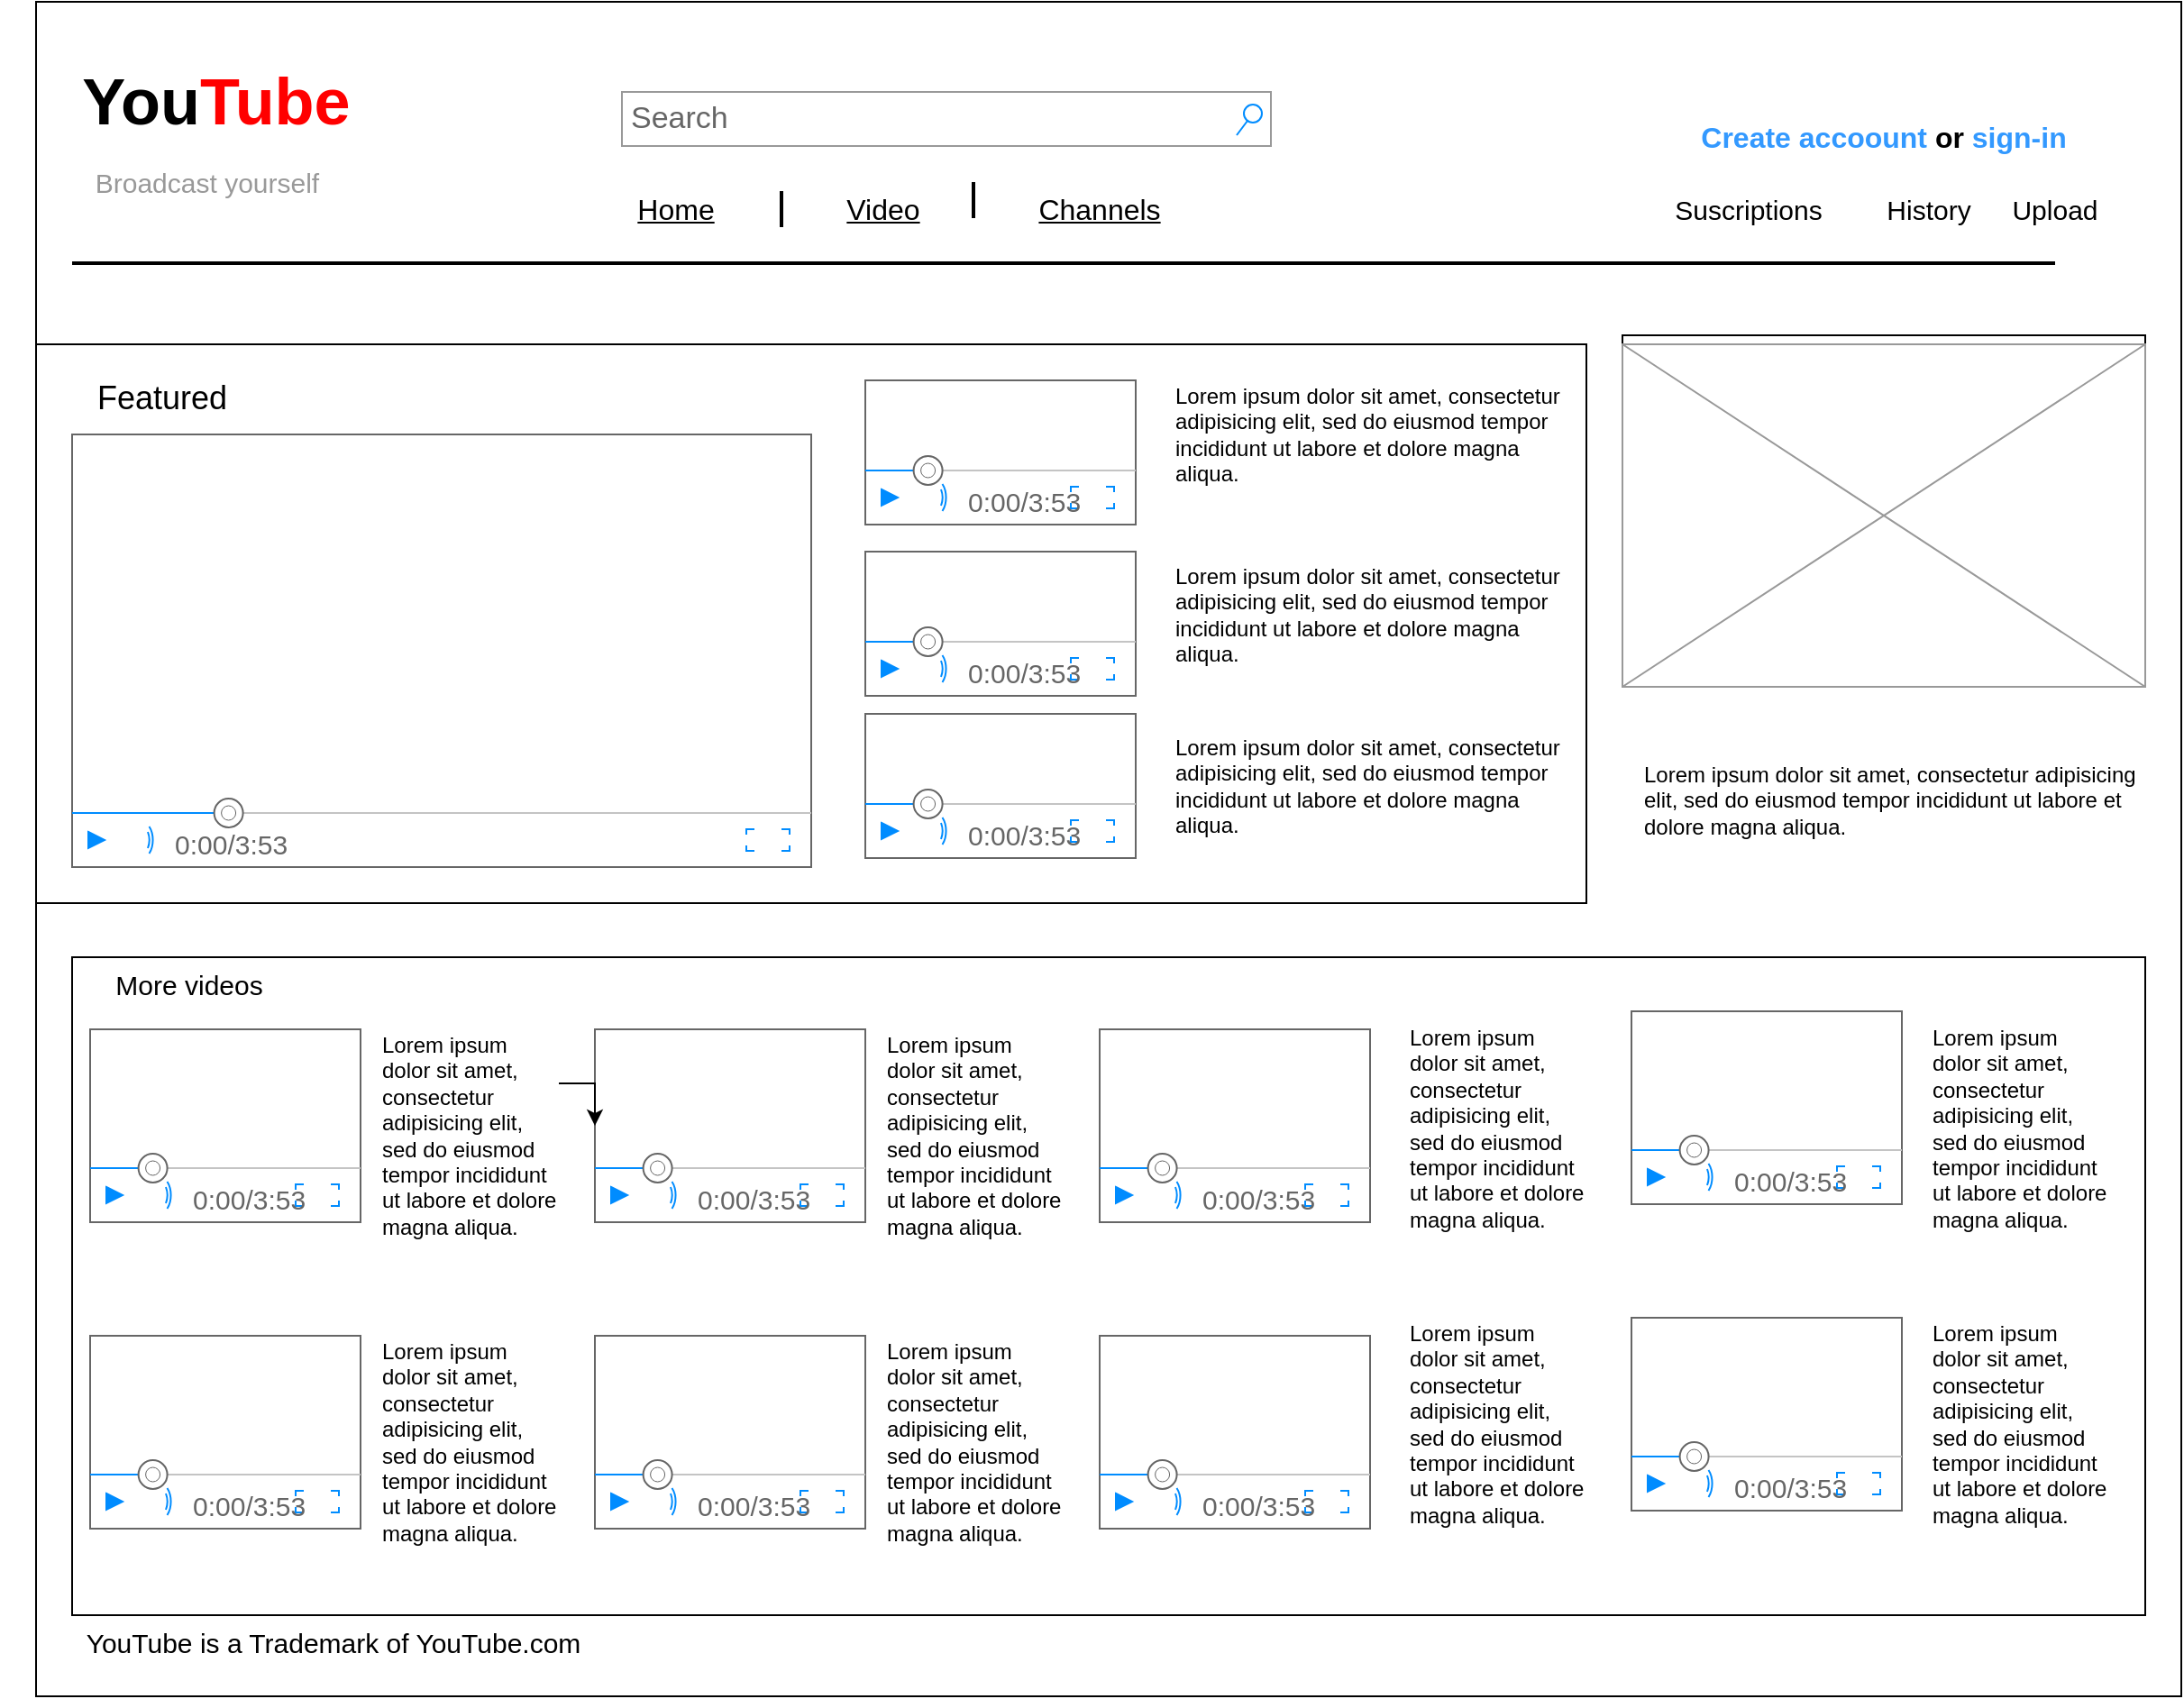 <mxfile version="15.4.0" type="device"><diagram id="N6CZEWwQ1eNixt3ErXie" name="Página-1"><mxGraphModel dx="2742" dy="3698" grid="1" gridSize="10" guides="1" tooltips="1" connect="1" arrows="1" fold="1" page="1" pageScale="1" pageWidth="827" pageHeight="1169" math="0" shadow="0"><root><mxCell id="0"/><mxCell id="1" parent="0"/><mxCell id="7b5SqJge8IcKxSXPHGzB-1" value="" style="rounded=0;whiteSpace=wrap;html=1;" vertex="1" parent="1"><mxGeometry y="-1180" width="1190" height="940" as="geometry"/></mxCell><mxCell id="UM6DE3pQAK2iAKzZ_1v8-1" value="" style="rounded=0;whiteSpace=wrap;html=1;" vertex="1" parent="1"><mxGeometry y="-990" width="860" height="310" as="geometry"/></mxCell><mxCell id="UM6DE3pQAK2iAKzZ_1v8-2" value="" style="rounded=0;whiteSpace=wrap;html=1;" vertex="1" parent="1"><mxGeometry x="880" y="-995" width="290" height="195" as="geometry"/></mxCell><mxCell id="UM6DE3pQAK2iAKzZ_1v8-3" value="" style="rounded=0;whiteSpace=wrap;html=1;" vertex="1" parent="1"><mxGeometry x="20" y="-650" width="1150" height="365" as="geometry"/></mxCell><mxCell id="UM6DE3pQAK2iAKzZ_1v8-4" value="&lt;h1&gt;&lt;font style=&quot;font-size: 36px&quot;&gt;You&lt;font color=&quot;#ff0000&quot;&gt;Tube&lt;/font&gt;&lt;/font&gt;&lt;/h1&gt;" style="text;html=1;strokeColor=none;fillColor=none;align=center;verticalAlign=middle;whiteSpace=wrap;rounded=0;" vertex="1" parent="1"><mxGeometry x="-20" y="-1170" width="240" height="90" as="geometry"/></mxCell><mxCell id="UM6DE3pQAK2iAKzZ_1v8-5" value="" style="verticalLabelPosition=bottom;shadow=0;dashed=0;align=center;html=1;verticalAlign=top;strokeWidth=1;shape=mxgraph.mockup.containers.videoPlayer;strokeColor=#666666;strokeColor2=#008cff;strokeColor3=#c4c4c4;textColor=#666666;fillColor2=#008cff;barHeight=30;barPos=20;" vertex="1" parent="1"><mxGeometry x="20" y="-940" width="410" height="240" as="geometry"/></mxCell><mxCell id="UM6DE3pQAK2iAKzZ_1v8-7" value="" style="line;strokeWidth=2;html=1;" vertex="1" parent="1"><mxGeometry x="20" y="-1040" width="1100" height="10" as="geometry"/></mxCell><mxCell id="UM6DE3pQAK2iAKzZ_1v8-8" value="Search" style="strokeWidth=1;shadow=0;dashed=0;align=center;html=1;shape=mxgraph.mockup.forms.searchBox;strokeColor=#999999;mainText=;strokeColor2=#008cff;fontColor=#666666;fontSize=17;align=left;spacingLeft=3;" vertex="1" parent="1"><mxGeometry x="325" y="-1130" width="360" height="30" as="geometry"/></mxCell><mxCell id="UM6DE3pQAK2iAKzZ_1v8-9" value="&lt;font style=&quot;font-size: 16px&quot;&gt;&lt;u&gt;Home&lt;/u&gt;&lt;/font&gt;" style="text;html=1;strokeColor=none;fillColor=none;align=center;verticalAlign=middle;whiteSpace=wrap;rounded=0;" vertex="1" parent="1"><mxGeometry x="325" y="-1080" width="60" height="30" as="geometry"/></mxCell><mxCell id="UM6DE3pQAK2iAKzZ_1v8-10" value="&lt;font style=&quot;font-size: 16px&quot;&gt;&lt;u&gt;Video&lt;/u&gt;&lt;/font&gt;" style="text;html=1;strokeColor=none;fillColor=none;align=center;verticalAlign=middle;whiteSpace=wrap;rounded=0;" vertex="1" parent="1"><mxGeometry x="440" y="-1080" width="60" height="30" as="geometry"/></mxCell><mxCell id="UM6DE3pQAK2iAKzZ_1v8-11" value="&lt;font size=&quot;1&quot;&gt;&lt;u style=&quot;font-size: 16px&quot;&gt;Channels&lt;/u&gt;&lt;/font&gt;" style="text;html=1;strokeColor=none;fillColor=none;align=center;verticalAlign=middle;whiteSpace=wrap;rounded=0;" vertex="1" parent="1"><mxGeometry x="560" y="-1080" width="60" height="30" as="geometry"/></mxCell><mxCell id="UM6DE3pQAK2iAKzZ_1v8-12" value="&lt;font style=&quot;font-size: 15px&quot;&gt;Broadcast yourself&lt;/font&gt;" style="text;html=1;strokeColor=none;fillColor=none;align=center;verticalAlign=middle;whiteSpace=wrap;rounded=0;fontColor=#999999;" vertex="1" parent="1"><mxGeometry x="20" y="-1100" width="150" height="40" as="geometry"/></mxCell><mxCell id="UM6DE3pQAK2iAKzZ_1v8-13" value="&lt;font style=&quot;font-size: 15px;&quot;&gt;Suscriptions&lt;/font&gt;" style="text;html=1;strokeColor=none;fillColor=none;align=center;verticalAlign=middle;whiteSpace=wrap;rounded=0;fontColor=#000000;fontSize=15;" vertex="1" parent="1"><mxGeometry x="910" y="-1080" width="80" height="30" as="geometry"/></mxCell><mxCell id="UM6DE3pQAK2iAKzZ_1v8-15" value="History" style="text;html=1;strokeColor=none;fillColor=none;align=center;verticalAlign=middle;whiteSpace=wrap;rounded=0;fontSize=15;fontColor=#000000;" vertex="1" parent="1"><mxGeometry x="1020" y="-1080" width="60" height="30" as="geometry"/></mxCell><mxCell id="UM6DE3pQAK2iAKzZ_1v8-16" value="Upload" style="text;html=1;strokeColor=none;fillColor=none;align=center;verticalAlign=middle;whiteSpace=wrap;rounded=0;fontSize=15;fontColor=#000000;" vertex="1" parent="1"><mxGeometry x="1090" y="-1080" width="60" height="30" as="geometry"/></mxCell><mxCell id="UM6DE3pQAK2iAKzZ_1v8-17" value="&lt;b style=&quot;font-size: 16px&quot;&gt;&lt;font color=&quot;#3399ff&quot; style=&quot;font-size: 16px&quot;&gt;Create accoount &lt;/font&gt;or &lt;font color=&quot;#3399ff&quot; style=&quot;font-size: 16px&quot;&gt;sign-in&lt;/font&gt;&lt;/b&gt;" style="text;html=1;strokeColor=none;fillColor=none;align=center;verticalAlign=middle;whiteSpace=wrap;rounded=0;fontSize=15;fontColor=#000000;" vertex="1" parent="1"><mxGeometry x="920" y="-1120" width="210" height="30" as="geometry"/></mxCell><mxCell id="UM6DE3pQAK2iAKzZ_1v8-18" value="" style="verticalLabelPosition=bottom;shadow=0;dashed=0;align=center;html=1;verticalAlign=top;strokeWidth=1;shape=mxgraph.mockup.containers.videoPlayer;strokeColor=#666666;strokeColor2=#008cff;strokeColor3=#c4c4c4;textColor=#666666;fillColor2=#008cff;barHeight=30;barPos=20;fontSize=15;fontColor=#000000;" vertex="1" parent="1"><mxGeometry x="460" y="-970" width="120" height="80" as="geometry"/></mxCell><mxCell id="UM6DE3pQAK2iAKzZ_1v8-19" value="" style="verticalLabelPosition=bottom;shadow=0;dashed=0;align=center;html=1;verticalAlign=top;strokeWidth=1;shape=mxgraph.mockup.containers.videoPlayer;strokeColor=#666666;strokeColor2=#008cff;strokeColor3=#c4c4c4;textColor=#666666;fillColor2=#008cff;barHeight=30;barPos=20;fontSize=15;fontColor=#000000;" vertex="1" parent="1"><mxGeometry x="460" y="-875" width="120" height="80" as="geometry"/></mxCell><mxCell id="UM6DE3pQAK2iAKzZ_1v8-20" value="" style="verticalLabelPosition=bottom;shadow=0;dashed=0;align=center;html=1;verticalAlign=top;strokeWidth=1;shape=mxgraph.mockup.containers.videoPlayer;strokeColor=#666666;strokeColor2=#008cff;strokeColor3=#c4c4c4;textColor=#666666;fillColor2=#008cff;barHeight=30;barPos=20;fontSize=15;fontColor=#000000;" vertex="1" parent="1"><mxGeometry x="460" y="-785" width="120" height="80" as="geometry"/></mxCell><mxCell id="UM6DE3pQAK2iAKzZ_1v8-21" value="Lorem ipsum dolor sit amet, consectetur adipisicing elit, sed do eiusmod tempor incididunt ut labore et dolore magna aliqua." style="text;spacingTop=-5;whiteSpace=wrap;html=1;align=left;fontSize=12;fontFamily=Helvetica;fillColor=none;strokeColor=none;fontColor=#000000;" vertex="1" parent="1"><mxGeometry x="630" y="-970" width="220" height="70" as="geometry"/></mxCell><mxCell id="UM6DE3pQAK2iAKzZ_1v8-22" value="Lorem ipsum dolor sit amet, consectetur adipisicing elit, sed do eiusmod tempor incididunt ut labore et dolore magna aliqua." style="text;spacingTop=-5;whiteSpace=wrap;html=1;align=left;fontSize=12;fontFamily=Helvetica;fillColor=none;strokeColor=none;fontColor=#000000;" vertex="1" parent="1"><mxGeometry x="630" y="-870" width="220" height="70" as="geometry"/></mxCell><mxCell id="UM6DE3pQAK2iAKzZ_1v8-23" value="Lorem ipsum dolor sit amet, consectetur adipisicing elit, sed do eiusmod tempor incididunt ut labore et dolore magna aliqua." style="text;spacingTop=-5;whiteSpace=wrap;html=1;align=left;fontSize=12;fontFamily=Helvetica;fillColor=none;strokeColor=none;fontColor=#000000;" vertex="1" parent="1"><mxGeometry x="630" y="-775" width="220" height="70" as="geometry"/></mxCell><mxCell id="UM6DE3pQAK2iAKzZ_1v8-24" value="Lorem ipsum dolor sit amet, consectetur adipisicing elit, sed do eiusmod tempor incididunt ut labore et dolore magna aliqua." style="text;spacingTop=-5;whiteSpace=wrap;html=1;align=left;fontSize=12;fontFamily=Helvetica;fillColor=none;strokeColor=none;fontColor=#000000;" vertex="1" parent="1"><mxGeometry x="890" y="-760" width="280" height="70" as="geometry"/></mxCell><mxCell id="UM6DE3pQAK2iAKzZ_1v8-25" value="&lt;font style=&quot;font-size: 18px&quot;&gt;Featured&lt;/font&gt;" style="text;html=1;strokeColor=none;fillColor=none;align=center;verticalAlign=middle;whiteSpace=wrap;rounded=0;fontSize=15;fontColor=#000000;" vertex="1" parent="1"><mxGeometry x="40" y="-975" width="60" height="30" as="geometry"/></mxCell><mxCell id="UM6DE3pQAK2iAKzZ_1v8-26" value="More videos" style="text;html=1;strokeColor=none;fillColor=none;align=center;verticalAlign=middle;whiteSpace=wrap;rounded=0;fontSize=15;fontColor=#000000;" vertex="1" parent="1"><mxGeometry x="20" y="-650" width="130" height="30" as="geometry"/></mxCell><mxCell id="UM6DE3pQAK2iAKzZ_1v8-27" value="" style="verticalLabelPosition=bottom;shadow=0;dashed=0;align=center;html=1;verticalAlign=top;strokeWidth=1;shape=mxgraph.mockup.containers.videoPlayer;strokeColor=#666666;strokeColor2=#008cff;strokeColor3=#c4c4c4;textColor=#666666;fillColor2=#008cff;barHeight=30;barPos=20;fontSize=15;fontColor=#000000;" vertex="1" parent="1"><mxGeometry x="30" y="-610" width="130" height="107" as="geometry"/></mxCell><mxCell id="UM6DE3pQAK2iAKzZ_1v8-28" value="" style="verticalLabelPosition=bottom;shadow=0;dashed=0;align=center;html=1;verticalAlign=top;strokeWidth=1;shape=mxgraph.mockup.containers.videoPlayer;strokeColor=#666666;strokeColor2=#008cff;strokeColor3=#c4c4c4;textColor=#666666;fillColor2=#008cff;barHeight=30;barPos=20;fontSize=15;fontColor=#000000;" vertex="1" parent="1"><mxGeometry x="30" y="-440" width="130" height="107" as="geometry"/></mxCell><mxCell id="UM6DE3pQAK2iAKzZ_1v8-29" value="" style="verticalLabelPosition=bottom;shadow=0;dashed=0;align=center;html=1;verticalAlign=top;strokeWidth=1;shape=mxgraph.mockup.containers.videoPlayer;strokeColor=#666666;strokeColor2=#008cff;strokeColor3=#c4c4c4;textColor=#666666;fillColor2=#008cff;barHeight=30;barPos=20;fontSize=15;fontColor=#000000;" vertex="1" parent="1"><mxGeometry x="310" y="-610" width="130" height="107" as="geometry"/></mxCell><mxCell id="UM6DE3pQAK2iAKzZ_1v8-30" value="" style="verticalLabelPosition=bottom;shadow=0;dashed=0;align=center;html=1;verticalAlign=top;strokeWidth=1;shape=mxgraph.mockup.containers.videoPlayer;strokeColor=#666666;strokeColor2=#008cff;strokeColor3=#c4c4c4;textColor=#666666;fillColor2=#008cff;barHeight=30;barPos=20;fontSize=15;fontColor=#000000;" vertex="1" parent="1"><mxGeometry x="590" y="-610" width="130" height="107" as="geometry"/></mxCell><mxCell id="UM6DE3pQAK2iAKzZ_1v8-31" value="" style="verticalLabelPosition=bottom;shadow=0;dashed=0;align=center;html=1;verticalAlign=top;strokeWidth=1;shape=mxgraph.mockup.containers.videoPlayer;strokeColor=#666666;strokeColor2=#008cff;strokeColor3=#c4c4c4;textColor=#666666;fillColor2=#008cff;barHeight=30;barPos=20;fontSize=15;fontColor=#000000;" vertex="1" parent="1"><mxGeometry x="885" y="-620" width="130" height="107" as="geometry"/></mxCell><mxCell id="UM6DE3pQAK2iAKzZ_1v8-32" value="" style="verticalLabelPosition=bottom;shadow=0;dashed=0;align=center;html=1;verticalAlign=top;strokeWidth=1;shape=mxgraph.mockup.containers.videoPlayer;strokeColor=#666666;strokeColor2=#008cff;strokeColor3=#c4c4c4;textColor=#666666;fillColor2=#008cff;barHeight=30;barPos=20;fontSize=15;fontColor=#000000;" vertex="1" parent="1"><mxGeometry x="310" y="-440" width="130" height="107" as="geometry"/></mxCell><mxCell id="UM6DE3pQAK2iAKzZ_1v8-33" value="" style="verticalLabelPosition=bottom;shadow=0;dashed=0;align=center;html=1;verticalAlign=top;strokeWidth=1;shape=mxgraph.mockup.containers.videoPlayer;strokeColor=#666666;strokeColor2=#008cff;strokeColor3=#c4c4c4;textColor=#666666;fillColor2=#008cff;barHeight=30;barPos=20;fontSize=15;fontColor=#000000;" vertex="1" parent="1"><mxGeometry x="590" y="-440" width="130" height="107" as="geometry"/></mxCell><mxCell id="UM6DE3pQAK2iAKzZ_1v8-34" value="" style="verticalLabelPosition=bottom;shadow=0;dashed=0;align=center;html=1;verticalAlign=top;strokeWidth=1;shape=mxgraph.mockup.containers.videoPlayer;strokeColor=#666666;strokeColor2=#008cff;strokeColor3=#c4c4c4;textColor=#666666;fillColor2=#008cff;barHeight=30;barPos=20;fontSize=15;fontColor=#000000;" vertex="1" parent="1"><mxGeometry x="885" y="-450" width="130" height="107" as="geometry"/></mxCell><mxCell id="UM6DE3pQAK2iAKzZ_1v8-37" value="" style="edgeStyle=orthogonalEdgeStyle;rounded=0;orthogonalLoop=1;jettySize=auto;html=1;fontSize=15;fontColor=#000000;" edge="1" parent="1" source="UM6DE3pQAK2iAKzZ_1v8-36" target="UM6DE3pQAK2iAKzZ_1v8-29"><mxGeometry relative="1" as="geometry"/></mxCell><mxCell id="UM6DE3pQAK2iAKzZ_1v8-36" value="Lorem ipsum dolor sit amet, consectetur adipisicing elit, sed do eiusmod tempor incididunt ut labore et dolore magna aliqua." style="text;spacingTop=-5;whiteSpace=wrap;html=1;align=left;fontSize=12;fontFamily=Helvetica;fillColor=none;strokeColor=none;fontColor=#000000;" vertex="1" parent="1"><mxGeometry x="190" y="-610" width="100" height="60" as="geometry"/></mxCell><mxCell id="UM6DE3pQAK2iAKzZ_1v8-38" value="Lorem ipsum dolor sit amet, consectetur adipisicing elit, sed do eiusmod tempor incididunt ut labore et dolore magna aliqua." style="text;spacingTop=-5;whiteSpace=wrap;html=1;align=left;fontSize=12;fontFamily=Helvetica;fillColor=none;strokeColor=none;fontColor=#000000;" vertex="1" parent="1"><mxGeometry x="190" y="-440" width="100" height="60" as="geometry"/></mxCell><mxCell id="UM6DE3pQAK2iAKzZ_1v8-39" value="Lorem ipsum dolor sit amet, consectetur adipisicing elit, sed do eiusmod tempor incididunt ut labore et dolore magna aliqua." style="text;spacingTop=-5;whiteSpace=wrap;html=1;align=left;fontSize=12;fontFamily=Helvetica;fillColor=none;strokeColor=none;fontColor=#000000;" vertex="1" parent="1"><mxGeometry x="470" y="-610" width="100" height="60" as="geometry"/></mxCell><mxCell id="UM6DE3pQAK2iAKzZ_1v8-40" value="Lorem ipsum dolor sit amet, consectetur adipisicing elit, sed do eiusmod tempor incididunt ut labore et dolore magna aliqua." style="text;spacingTop=-5;whiteSpace=wrap;html=1;align=left;fontSize=12;fontFamily=Helvetica;fillColor=none;strokeColor=none;fontColor=#000000;" vertex="1" parent="1"><mxGeometry x="470" y="-440" width="100" height="60" as="geometry"/></mxCell><mxCell id="UM6DE3pQAK2iAKzZ_1v8-41" value="Lorem ipsum dolor sit amet, consectetur adipisicing elit, sed do eiusmod tempor incididunt ut labore et dolore magna aliqua." style="text;spacingTop=-5;whiteSpace=wrap;html=1;align=left;fontSize=12;fontFamily=Helvetica;fillColor=none;strokeColor=none;fontColor=#000000;" vertex="1" parent="1"><mxGeometry x="760" y="-614" width="100" height="60" as="geometry"/></mxCell><mxCell id="UM6DE3pQAK2iAKzZ_1v8-42" value="Lorem ipsum dolor sit amet, consectetur adipisicing elit, sed do eiusmod tempor incididunt ut labore et dolore magna aliqua." style="text;spacingTop=-5;whiteSpace=wrap;html=1;align=left;fontSize=12;fontFamily=Helvetica;fillColor=none;strokeColor=none;fontColor=#000000;" vertex="1" parent="1"><mxGeometry x="760" y="-450" width="100" height="60" as="geometry"/></mxCell><mxCell id="UM6DE3pQAK2iAKzZ_1v8-43" value="Lorem ipsum dolor sit amet, consectetur adipisicing elit, sed do eiusmod tempor incididunt ut labore et dolore magna aliqua." style="text;spacingTop=-5;whiteSpace=wrap;html=1;align=left;fontSize=12;fontFamily=Helvetica;fillColor=none;strokeColor=none;fontColor=#000000;" vertex="1" parent="1"><mxGeometry x="1050" y="-614" width="100" height="60" as="geometry"/></mxCell><mxCell id="UM6DE3pQAK2iAKzZ_1v8-44" value="Lorem ipsum dolor sit amet, consectetur adipisicing elit, sed do eiusmod tempor incididunt ut labore et dolore magna aliqua." style="text;spacingTop=-5;whiteSpace=wrap;html=1;align=left;fontSize=12;fontFamily=Helvetica;fillColor=none;strokeColor=none;fontColor=#000000;" vertex="1" parent="1"><mxGeometry x="1050" y="-450" width="100" height="60" as="geometry"/></mxCell><mxCell id="UM6DE3pQAK2iAKzZ_1v8-45" value="YouTube is a Trademark of YouTube.com" style="text;html=1;strokeColor=none;fillColor=none;align=center;verticalAlign=middle;whiteSpace=wrap;rounded=0;fontSize=15;fontColor=#000000;" vertex="1" parent="1"><mxGeometry x="20" y="-280" width="290" height="20" as="geometry"/></mxCell><mxCell id="UM6DE3pQAK2iAKzZ_1v8-46" value="" style="verticalLabelPosition=bottom;shadow=0;dashed=0;align=center;html=1;verticalAlign=top;strokeWidth=1;shape=mxgraph.mockup.graphics.simpleIcon;strokeColor=#999999;fontSize=15;fontColor=#000000;" vertex="1" parent="1"><mxGeometry x="880" y="-990" width="290" height="190" as="geometry"/></mxCell><mxCell id="UM6DE3pQAK2iAKzZ_1v8-47" value="" style="line;strokeWidth=2;direction=south;html=1;fontSize=15;fontColor=#000000;" vertex="1" parent="1"><mxGeometry x="408.5" y="-1075" width="10" height="20" as="geometry"/></mxCell><mxCell id="UM6DE3pQAK2iAKzZ_1v8-48" value="" style="line;strokeWidth=2;direction=south;html=1;fontSize=15;fontColor=#000000;" vertex="1" parent="1"><mxGeometry x="515" y="-1080" width="10" height="20" as="geometry"/></mxCell></root></mxGraphModel></diagram></mxfile>